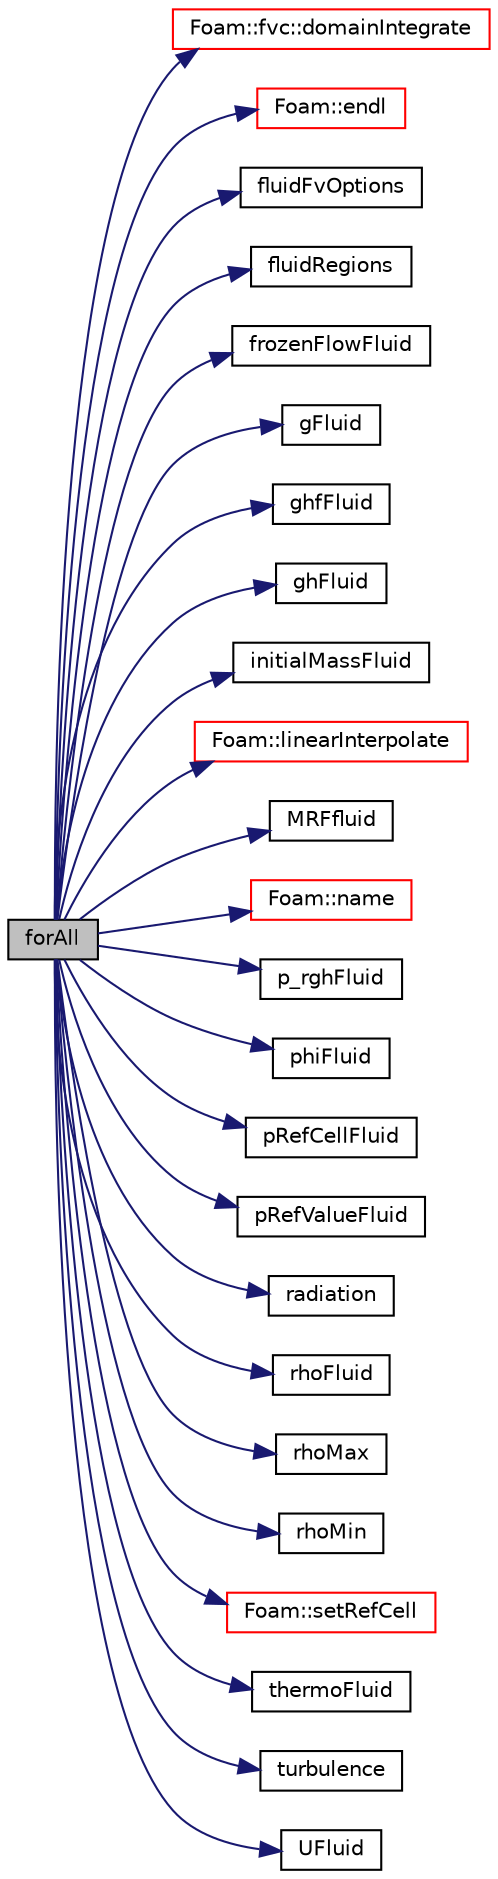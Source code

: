 digraph "forAll"
{
  bgcolor="transparent";
  edge [fontname="Helvetica",fontsize="10",labelfontname="Helvetica",labelfontsize="10"];
  node [fontname="Helvetica",fontsize="10",shape=record];
  rankdir="LR";
  Node1 [label="forAll",height=0.2,width=0.4,color="black", fillcolor="grey75", style="filled", fontcolor="black"];
  Node1 -> Node2 [color="midnightblue",fontsize="10",style="solid",fontname="Helvetica"];
  Node2 [label="Foam::fvc::domainIntegrate",height=0.2,width=0.4,color="red",URL="$a10709.html#a97e6958677a3a619ece7528613725d84"];
  Node1 -> Node3 [color="midnightblue",fontsize="10",style="solid",fontname="Helvetica"];
  Node3 [label="Foam::endl",height=0.2,width=0.4,color="red",URL="$a10675.html#a2db8fe02a0d3909e9351bb4275b23ce4",tooltip="Add newline and flush stream. "];
  Node1 -> Node4 [color="midnightblue",fontsize="10",style="solid",fontname="Helvetica"];
  Node4 [label="fluidFvOptions",height=0.2,width=0.4,color="black",URL="$a03176.html#a8c2fd0fc4fa373a55d3a59f7db8b979f"];
  Node1 -> Node5 [color="midnightblue",fontsize="10",style="solid",fontname="Helvetica"];
  Node5 [label="fluidRegions",height=0.2,width=0.4,color="black",URL="$a03178.html#a08b4d27e6932a7658115d87058b7eb5f"];
  Node1 -> Node6 [color="midnightblue",fontsize="10",style="solid",fontname="Helvetica"];
  Node6 [label="frozenFlowFluid",height=0.2,width=0.4,color="black",URL="$a03176.html#a3bd9981e00aae4e46466d6ca5c669eaa"];
  Node1 -> Node7 [color="midnightblue",fontsize="10",style="solid",fontname="Helvetica"];
  Node7 [label="gFluid",height=0.2,width=0.4,color="black",URL="$a03176.html#a7797fc4f70d8977842fe75bbbbc1ff2d"];
  Node1 -> Node8 [color="midnightblue",fontsize="10",style="solid",fontname="Helvetica"];
  Node8 [label="ghfFluid",height=0.2,width=0.4,color="black",URL="$a03176.html#ac1f2b8aafc3ec9a7af7b2bb5779fbbbe"];
  Node1 -> Node9 [color="midnightblue",fontsize="10",style="solid",fontname="Helvetica"];
  Node9 [label="ghFluid",height=0.2,width=0.4,color="black",URL="$a03176.html#a6268cb6f8cd80abc2510164fb30e0c7c"];
  Node1 -> Node10 [color="midnightblue",fontsize="10",style="solid",fontname="Helvetica"];
  Node10 [label="initialMassFluid",height=0.2,width=0.4,color="black",URL="$a03176.html#a3e2118ca600524658bf59014eddfd8bc"];
  Node1 -> Node11 [color="midnightblue",fontsize="10",style="solid",fontname="Helvetica"];
  Node11 [label="Foam::linearInterpolate",height=0.2,width=0.4,color="red",URL="$a10675.html#a77094c8cc487d2a53de247336f41e78f"];
  Node1 -> Node12 [color="midnightblue",fontsize="10",style="solid",fontname="Helvetica"];
  Node12 [label="MRFfluid",height=0.2,width=0.4,color="black",URL="$a03176.html#a481a7aaca9674f40366919b43aa23f82"];
  Node1 -> Node13 [color="midnightblue",fontsize="10",style="solid",fontname="Helvetica"];
  Node13 [label="Foam::name",height=0.2,width=0.4,color="red",URL="$a10675.html#adcb0df2bd4953cb6bb390272d8263c3a",tooltip="Return a string representation of a complex. "];
  Node1 -> Node14 [color="midnightblue",fontsize="10",style="solid",fontname="Helvetica"];
  Node14 [label="p_rghFluid",height=0.2,width=0.4,color="black",URL="$a03176.html#a8ed9f45fa1e225facea75b2881c7f7e4"];
  Node1 -> Node15 [color="midnightblue",fontsize="10",style="solid",fontname="Helvetica"];
  Node15 [label="phiFluid",height=0.2,width=0.4,color="black",URL="$a03176.html#ad5823af227ebcd6dc75e33e9ce53f035"];
  Node1 -> Node16 [color="midnightblue",fontsize="10",style="solid",fontname="Helvetica"];
  Node16 [label="pRefCellFluid",height=0.2,width=0.4,color="black",URL="$a03176.html#a1b5367b77048053536d607ecdab212b6"];
  Node1 -> Node17 [color="midnightblue",fontsize="10",style="solid",fontname="Helvetica"];
  Node17 [label="pRefValueFluid",height=0.2,width=0.4,color="black",URL="$a03176.html#aa7c4cb6e67b785a53be27748e68d5ab6"];
  Node1 -> Node18 [color="midnightblue",fontsize="10",style="solid",fontname="Helvetica"];
  Node18 [label="radiation",height=0.2,width=0.4,color="black",URL="$a03176.html#a2f1d66dc7c6d3db3610686049387c29a"];
  Node1 -> Node19 [color="midnightblue",fontsize="10",style="solid",fontname="Helvetica"];
  Node19 [label="rhoFluid",height=0.2,width=0.4,color="black",URL="$a03176.html#ad49be490be9c03e95111564fef34efe6"];
  Node1 -> Node20 [color="midnightblue",fontsize="10",style="solid",fontname="Helvetica"];
  Node20 [label="rhoMax",height=0.2,width=0.4,color="black",URL="$a03176.html#ad36720153886fe2fa0cfac2fd8320865"];
  Node1 -> Node21 [color="midnightblue",fontsize="10",style="solid",fontname="Helvetica"];
  Node21 [label="rhoMin",height=0.2,width=0.4,color="black",URL="$a03176.html#af68343b4498a3351054647ab1f2650a4"];
  Node1 -> Node22 [color="midnightblue",fontsize="10",style="solid",fontname="Helvetica"];
  Node22 [label="Foam::setRefCell",height=0.2,width=0.4,color="red",URL="$a10675.html#a570c09c24c272131fed0306cf8e33fcd",tooltip="If the field fieldRef needs referencing find the reference cell nearest. "];
  Node1 -> Node23 [color="midnightblue",fontsize="10",style="solid",fontname="Helvetica"];
  Node23 [label="thermoFluid",height=0.2,width=0.4,color="black",URL="$a03176.html#aebb54de6b0e9abb26a7c4583a5dfd783"];
  Node1 -> Node24 [color="midnightblue",fontsize="10",style="solid",fontname="Helvetica"];
  Node24 [label="turbulence",height=0.2,width=0.4,color="black",URL="$a03176.html#a8102ef16dfb12e698783b1ce5258d8b6"];
  Node1 -> Node25 [color="midnightblue",fontsize="10",style="solid",fontname="Helvetica"];
  Node25 [label="UFluid",height=0.2,width=0.4,color="black",URL="$a03176.html#a4bb217ec503589ffe27e0be7098406c0"];
}
